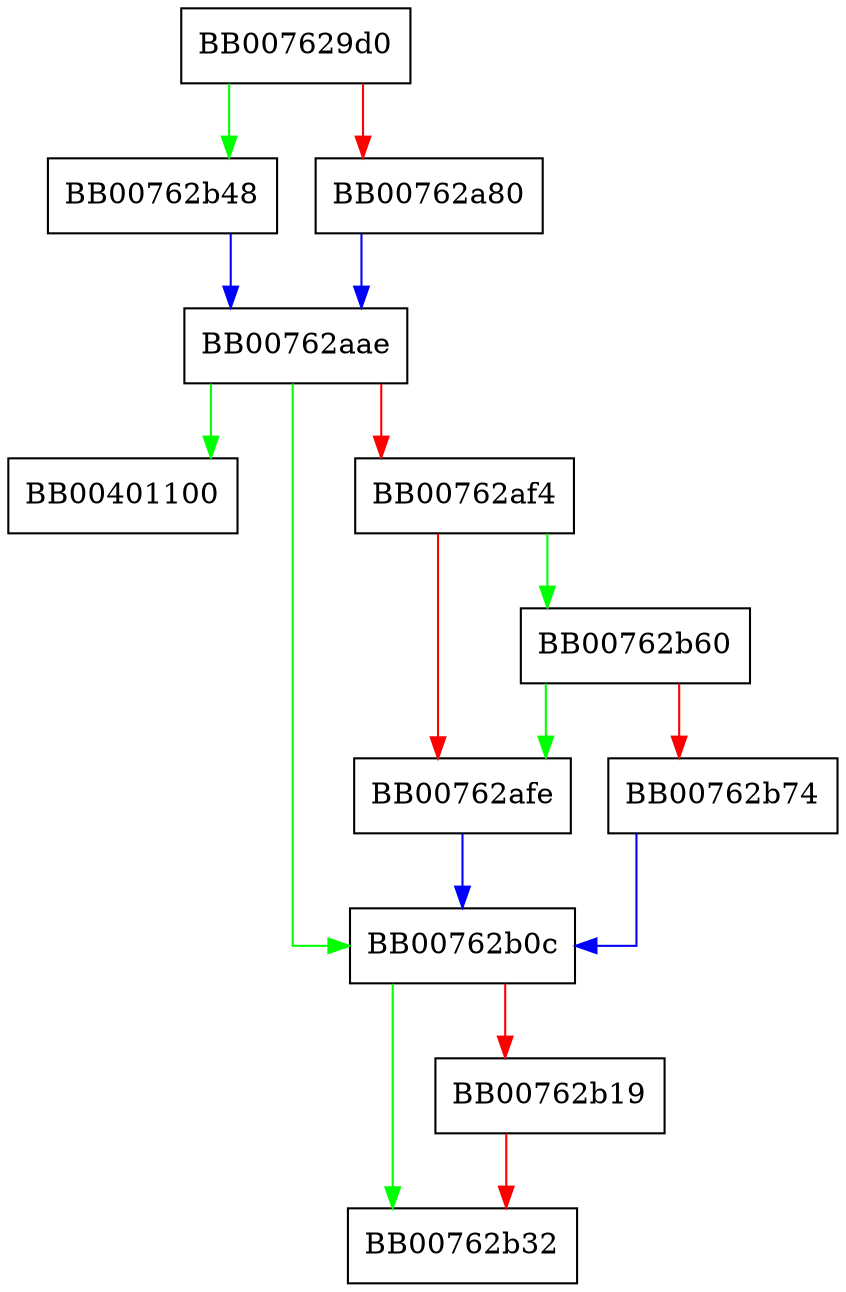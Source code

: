 digraph evp_pkey_ctx_ctrl_str_to_param {
  node [shape="box"];
  graph [splines=ortho];
  BB007629d0 -> BB00762b48 [color="green"];
  BB007629d0 -> BB00762a80 [color="red"];
  BB00762a80 -> BB00762aae [color="blue"];
  BB00762aae -> BB00401100 [color="green"];
  BB00762aae -> BB00762b0c [color="green"];
  BB00762aae -> BB00762af4 [color="red"];
  BB00762af4 -> BB00762b60 [color="green"];
  BB00762af4 -> BB00762afe [color="red"];
  BB00762afe -> BB00762b0c [color="blue"];
  BB00762b0c -> BB00762b32 [color="green"];
  BB00762b0c -> BB00762b19 [color="red"];
  BB00762b19 -> BB00762b32 [color="red"];
  BB00762b48 -> BB00762aae [color="blue"];
  BB00762b60 -> BB00762afe [color="green"];
  BB00762b60 -> BB00762b74 [color="red"];
  BB00762b74 -> BB00762b0c [color="blue"];
}